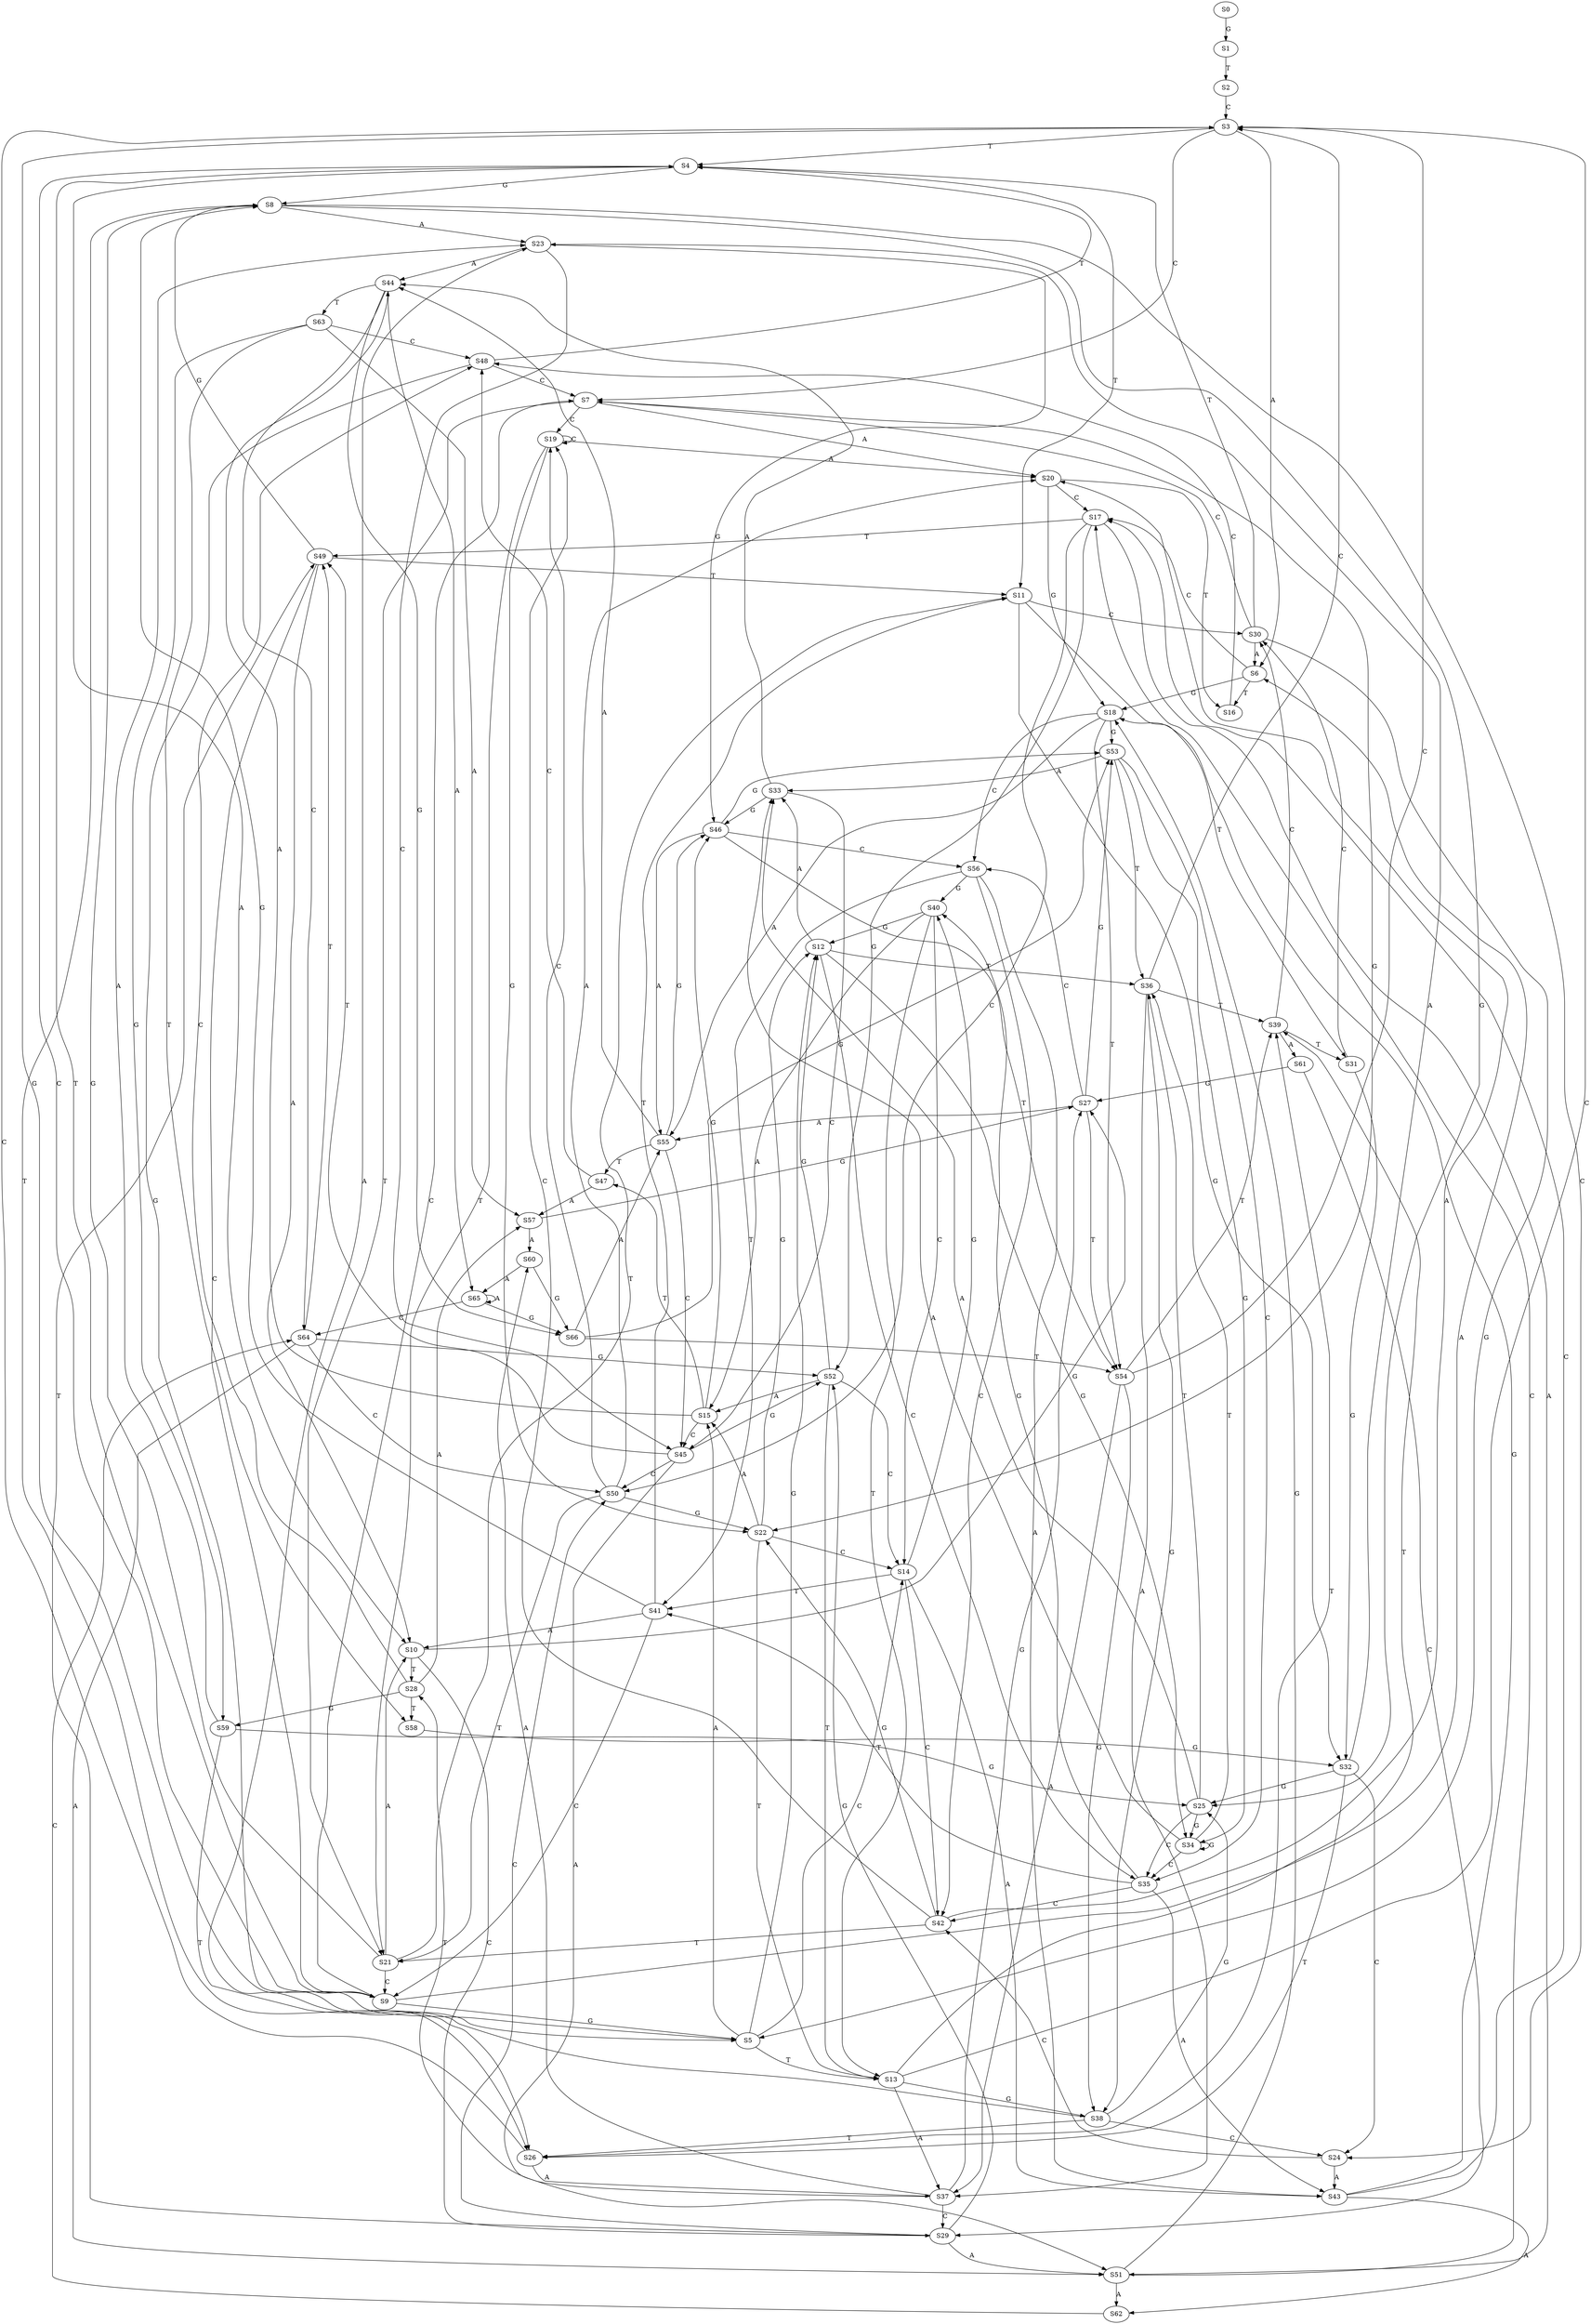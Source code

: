 strict digraph  {
	S0 -> S1 [ label = G ];
	S1 -> S2 [ label = T ];
	S2 -> S3 [ label = C ];
	S3 -> S4 [ label = T ];
	S3 -> S5 [ label = G ];
	S3 -> S6 [ label = A ];
	S3 -> S7 [ label = C ];
	S4 -> S8 [ label = G ];
	S4 -> S9 [ label = C ];
	S4 -> S10 [ label = A ];
	S4 -> S11 [ label = T ];
	S5 -> S12 [ label = G ];
	S5 -> S13 [ label = T ];
	S5 -> S14 [ label = C ];
	S5 -> S15 [ label = A ];
	S6 -> S16 [ label = T ];
	S6 -> S17 [ label = C ];
	S6 -> S18 [ label = G ];
	S7 -> S19 [ label = C ];
	S7 -> S20 [ label = A ];
	S7 -> S21 [ label = T ];
	S7 -> S22 [ label = G ];
	S8 -> S23 [ label = A ];
	S8 -> S24 [ label = C ];
	S8 -> S25 [ label = G ];
	S8 -> S26 [ label = T ];
	S9 -> S4 [ label = T ];
	S9 -> S5 [ label = G ];
	S9 -> S7 [ label = C ];
	S9 -> S6 [ label = A ];
	S10 -> S27 [ label = G ];
	S10 -> S28 [ label = T ];
	S10 -> S29 [ label = C ];
	S11 -> S30 [ label = C ];
	S11 -> S31 [ label = T ];
	S11 -> S32 [ label = G ];
	S12 -> S33 [ label = A ];
	S12 -> S34 [ label = G ];
	S12 -> S35 [ label = C ];
	S12 -> S36 [ label = T ];
	S13 -> S3 [ label = C ];
	S13 -> S37 [ label = A ];
	S13 -> S38 [ label = G ];
	S13 -> S39 [ label = T ];
	S14 -> S40 [ label = G ];
	S14 -> S41 [ label = T ];
	S14 -> S42 [ label = C ];
	S14 -> S43 [ label = A ];
	S15 -> S44 [ label = A ];
	S15 -> S45 [ label = C ];
	S15 -> S46 [ label = G ];
	S15 -> S47 [ label = T ];
	S16 -> S48 [ label = C ];
	S17 -> S49 [ label = T ];
	S17 -> S50 [ label = C ];
	S17 -> S51 [ label = A ];
	S17 -> S52 [ label = G ];
	S18 -> S53 [ label = G ];
	S18 -> S54 [ label = T ];
	S18 -> S55 [ label = A ];
	S18 -> S56 [ label = C ];
	S19 -> S22 [ label = G ];
	S19 -> S19 [ label = C ];
	S19 -> S20 [ label = A ];
	S19 -> S21 [ label = T ];
	S20 -> S18 [ label = G ];
	S20 -> S16 [ label = T ];
	S20 -> S17 [ label = C ];
	S21 -> S8 [ label = G ];
	S21 -> S9 [ label = C ];
	S21 -> S10 [ label = A ];
	S21 -> S11 [ label = T ];
	S22 -> S15 [ label = A ];
	S22 -> S12 [ label = G ];
	S22 -> S13 [ label = T ];
	S22 -> S14 [ label = C ];
	S23 -> S46 [ label = G ];
	S23 -> S45 [ label = C ];
	S23 -> S44 [ label = A ];
	S24 -> S42 [ label = C ];
	S24 -> S43 [ label = A ];
	S25 -> S34 [ label = G ];
	S25 -> S35 [ label = C ];
	S25 -> S33 [ label = A ];
	S25 -> S36 [ label = T ];
	S26 -> S3 [ label = C ];
	S26 -> S39 [ label = T ];
	S26 -> S37 [ label = A ];
	S27 -> S54 [ label = T ];
	S27 -> S55 [ label = A ];
	S27 -> S56 [ label = C ];
	S27 -> S53 [ label = G ];
	S28 -> S48 [ label = C ];
	S28 -> S57 [ label = A ];
	S28 -> S58 [ label = T ];
	S28 -> S59 [ label = G ];
	S29 -> S52 [ label = G ];
	S29 -> S49 [ label = T ];
	S29 -> S50 [ label = C ];
	S29 -> S51 [ label = A ];
	S30 -> S6 [ label = A ];
	S30 -> S7 [ label = C ];
	S30 -> S4 [ label = T ];
	S30 -> S5 [ label = G ];
	S31 -> S32 [ label = G ];
	S31 -> S30 [ label = C ];
	S32 -> S25 [ label = G ];
	S32 -> S24 [ label = C ];
	S32 -> S26 [ label = T ];
	S32 -> S23 [ label = A ];
	S33 -> S44 [ label = A ];
	S33 -> S46 [ label = G ];
	S33 -> S45 [ label = C ];
	S34 -> S36 [ label = T ];
	S34 -> S35 [ label = C ];
	S34 -> S34 [ label = G ];
	S34 -> S33 [ label = A ];
	S35 -> S41 [ label = T ];
	S35 -> S42 [ label = C ];
	S35 -> S43 [ label = A ];
	S35 -> S40 [ label = G ];
	S36 -> S37 [ label = A ];
	S36 -> S3 [ label = C ];
	S36 -> S38 [ label = G ];
	S36 -> S39 [ label = T ];
	S37 -> S28 [ label = T ];
	S37 -> S27 [ label = G ];
	S37 -> S60 [ label = A ];
	S37 -> S29 [ label = C ];
	S38 -> S26 [ label = T ];
	S38 -> S25 [ label = G ];
	S38 -> S23 [ label = A ];
	S38 -> S24 [ label = C ];
	S39 -> S30 [ label = C ];
	S39 -> S61 [ label = A ];
	S39 -> S31 [ label = T ];
	S40 -> S12 [ label = G ];
	S40 -> S14 [ label = C ];
	S40 -> S13 [ label = T ];
	S40 -> S15 [ label = A ];
	S41 -> S10 [ label = A ];
	S41 -> S9 [ label = C ];
	S41 -> S11 [ label = T ];
	S41 -> S8 [ label = G ];
	S42 -> S22 [ label = G ];
	S42 -> S20 [ label = A ];
	S42 -> S21 [ label = T ];
	S42 -> S19 [ label = C ];
	S43 -> S18 [ label = G ];
	S43 -> S17 [ label = C ];
	S43 -> S62 [ label = A ];
	S44 -> S63 [ label = T ];
	S44 -> S64 [ label = C ];
	S44 -> S65 [ label = A ];
	S44 -> S66 [ label = G ];
	S45 -> S49 [ label = T ];
	S45 -> S52 [ label = G ];
	S45 -> S50 [ label = C ];
	S45 -> S51 [ label = A ];
	S46 -> S54 [ label = T ];
	S46 -> S53 [ label = G ];
	S46 -> S55 [ label = A ];
	S46 -> S56 [ label = C ];
	S47 -> S57 [ label = A ];
	S47 -> S48 [ label = C ];
	S48 -> S7 [ label = C ];
	S48 -> S5 [ label = G ];
	S48 -> S4 [ label = T ];
	S49 -> S10 [ label = A ];
	S49 -> S9 [ label = C ];
	S49 -> S11 [ label = T ];
	S49 -> S8 [ label = G ];
	S50 -> S19 [ label = C ];
	S50 -> S20 [ label = A ];
	S50 -> S21 [ label = T ];
	S50 -> S22 [ label = G ];
	S51 -> S18 [ label = G ];
	S51 -> S17 [ label = C ];
	S51 -> S62 [ label = A ];
	S52 -> S12 [ label = G ];
	S52 -> S15 [ label = A ];
	S52 -> S13 [ label = T ];
	S52 -> S14 [ label = C ];
	S53 -> S33 [ label = A ];
	S53 -> S34 [ label = G ];
	S53 -> S36 [ label = T ];
	S53 -> S35 [ label = C ];
	S54 -> S37 [ label = A ];
	S54 -> S3 [ label = C ];
	S54 -> S38 [ label = G ];
	S54 -> S39 [ label = T ];
	S55 -> S44 [ label = A ];
	S55 -> S45 [ label = C ];
	S55 -> S47 [ label = T ];
	S55 -> S46 [ label = G ];
	S56 -> S42 [ label = C ];
	S56 -> S43 [ label = A ];
	S56 -> S41 [ label = T ];
	S56 -> S40 [ label = G ];
	S57 -> S27 [ label = G ];
	S57 -> S60 [ label = A ];
	S58 -> S32 [ label = G ];
	S59 -> S25 [ label = G ];
	S59 -> S23 [ label = A ];
	S59 -> S26 [ label = T ];
	S60 -> S66 [ label = G ];
	S60 -> S65 [ label = A ];
	S61 -> S29 [ label = C ];
	S61 -> S27 [ label = G ];
	S62 -> S64 [ label = C ];
	S63 -> S57 [ label = A ];
	S63 -> S48 [ label = C ];
	S63 -> S59 [ label = G ];
	S63 -> S58 [ label = T ];
	S64 -> S51 [ label = A ];
	S64 -> S50 [ label = C ];
	S64 -> S52 [ label = G ];
	S64 -> S49 [ label = T ];
	S65 -> S66 [ label = G ];
	S65 -> S64 [ label = C ];
	S65 -> S65 [ label = A ];
	S66 -> S54 [ label = T ];
	S66 -> S55 [ label = A ];
	S66 -> S53 [ label = G ];
}
